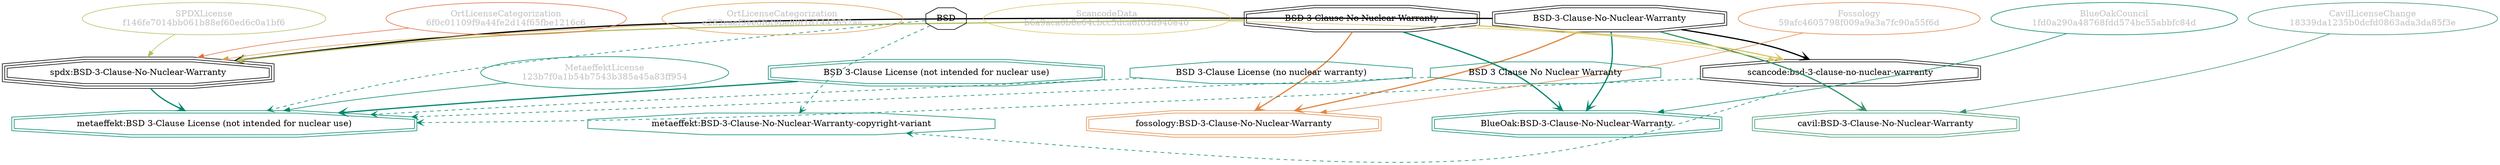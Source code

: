 strict digraph {
    node [shape=box];
    graph [splines=curved];
    479 [label="SPDXLicense\nf146fe7014bb061b88ef60ed6c0a1bf6"
        ,fontcolor=gray
        ,color="#b8bf62"
        ,fillcolor="beige;1"
        ,shape=ellipse];
    480 [label="spdx:BSD-3-Clause-No-Nuclear-Warranty"
        ,shape=tripleoctagon];
    481 [label="BSD-3-Clause-No-Nuclear-Warranty"
        ,shape=doubleoctagon];
    482 [label="BSD 3-Clause No Nuclear Warranty"
        ,shape=doubleoctagon];
    5935 [label=BSD,shape=octagon];
    8776 [label="BlueOakCouncil\n1fd0a290a48768fdd574bc55abbfc84d"
         ,fontcolor=gray
         ,color="#00876c"
         ,fillcolor="beige;1"
         ,shape=ellipse];
    8777 [label="BlueOak:BSD-3-Clause-No-Nuclear-Warranty"
         ,color="#00876c"
         ,shape=doubleoctagon];
    12724 [label="ScancodeData\nb6a9aca0b8e64cbcc5dca6f03d940e40"
          ,fontcolor=gray
          ,color="#dac767"
          ,fillcolor="beige;1"
          ,shape=ellipse];
    12725 [label="scancode:bsd-3-clause-no-nuclear-warranty"
          ,shape=doubleoctagon];
    27713 [label="Fossology\n59afc4605798f009a9a3a7fc90a55f6d"
          ,fontcolor=gray
          ,color="#e18745"
          ,fillcolor="beige;1"
          ,shape=ellipse];
    27714 [label="fossology:BSD-3-Clause-No-Nuclear-Warranty"
          ,color="#e18745"
          ,shape=doubleoctagon];
    28523 [label="OrtLicenseCategorization\n6f0c01109f9a44fe2d14f65fbe1216c6"
          ,fontcolor=gray
          ,color="#e06f45"
          ,fillcolor="beige;1"
          ,shape=ellipse];
    35377 [label="OrtLicenseCategorization\ne282caef9ee6f6f9be80f1d1443652aa"
          ,fontcolor=gray
          ,color="#e09d4b"
          ,fillcolor="beige;1"
          ,shape=ellipse];
    36485 [label="CavilLicenseChange\n18339da1235b0dcfd0863ada3da85f3e"
          ,fontcolor=gray
          ,color="#379469"
          ,fillcolor="beige;1"
          ,shape=ellipse];
    36486 [label="cavil:BSD-3-Clause-No-Nuclear-Warranty"
          ,color="#379469"
          ,shape=doubleoctagon];
    39314 [label="metaeffekt:BSD-3-Clause-No-Nuclear-Warranty-copyright-variant"
          ,color="#00876c"
          ,shape=octagon];
    39318 [label="MetaeffektLicense\n123b7f0a1b54b7543b385a45a83ff954"
          ,fontcolor=gray
          ,color="#00876c"
          ,fillcolor="beige;1"
          ,shape=ellipse];
    39319 [label="metaeffekt:BSD 3-Clause License (not intended for nuclear use)"
          ,color="#00876c"
          ,shape=doubleoctagon];
    39320 [label="BSD 3-Clause License (not intended for nuclear use)"
          ,color="#00876c"
          ,shape=doubleoctagon];
    39321 [label="BSD 3-Clause License (no nuclear warranty)"
          ,color="#00876c"
          ,shape=octagon];
    39322 [label="BSD 3 Clause No Nuclear Warranty"
          ,color="#00876c"
          ,shape=octagon];
    479 -> 480 [weight=0.5
               ,color="#b8bf62"];
    480 -> 39319 [style=bold
                 ,arrowhead=vee
                 ,weight=0.7
                 ,color="#00876c"];
    481 -> 480 [style=bold
               ,arrowhead=vee
               ,weight=0.7];
    481 -> 8777 [style=bold
                ,arrowhead=vee
                ,weight=0.7
                ,color="#00876c"];
    481 -> 12725 [style=bold
                 ,arrowhead=vee
                 ,weight=0.7];
    481 -> 27714 [style=bold
                 ,arrowhead=vee
                 ,weight=0.7
                 ,color="#e18745"];
    481 -> 36486 [style=bold
                 ,arrowhead=vee
                 ,weight=0.7
                 ,color="#379469"];
    481 -> 36486 [style=bold
                 ,arrowhead=vee
                 ,weight=0.7
                 ,color="#379469"];
    482 -> 480 [style=bold
               ,arrowhead=vee
               ,weight=0.7
               ,color="#b8bf62"];
    482 -> 8777 [style=bold
                ,arrowhead=vee
                ,weight=0.7
                ,color="#00876c"];
    482 -> 12725 [style=bold
                 ,arrowhead=vee
                 ,weight=0.7
                 ,color="#dac767"];
    482 -> 27714 [style=bold
                 ,arrowhead=vee
                 ,weight=0.7
                 ,color="#e18745"];
    5935 -> 39314 [style=dashed
                  ,arrowhead=vee
                  ,weight=0.5
                  ,color="#00876c"];
    5935 -> 39319 [style=dashed
                  ,arrowhead=vee
                  ,weight=0.5
                  ,color="#00876c"];
    8776 -> 8777 [weight=0.5
                 ,color="#00876c"];
    12724 -> 12725 [weight=0.5
                   ,color="#dac767"];
    12725 -> 39314 [style=dashed
                   ,arrowhead=vee
                   ,weight=0.5
                   ,color="#00876c"];
    12725 -> 39319 [style=dashed
                   ,arrowhead=vee
                   ,weight=0.5
                   ,color="#00876c"];
    27713 -> 27714 [weight=0.5
                   ,color="#e18745"];
    28523 -> 480 [weight=0.5
                 ,color="#e06f45"];
    35377 -> 480 [weight=0.5
                 ,color="#e09d4b"];
    36485 -> 36486 [weight=0.5
                   ,color="#379469"];
    39318 -> 39319 [weight=0.5
                   ,color="#00876c"];
    39320 -> 39319 [style=bold
                   ,arrowhead=vee
                   ,weight=0.7
                   ,color="#00876c"];
    39321 -> 39319 [style=dashed
                   ,arrowhead=vee
                   ,weight=0.5
                   ,color="#00876c"];
    39322 -> 39319 [style=dashed
                   ,arrowhead=vee
                   ,weight=0.5
                   ,color="#00876c"];
}
